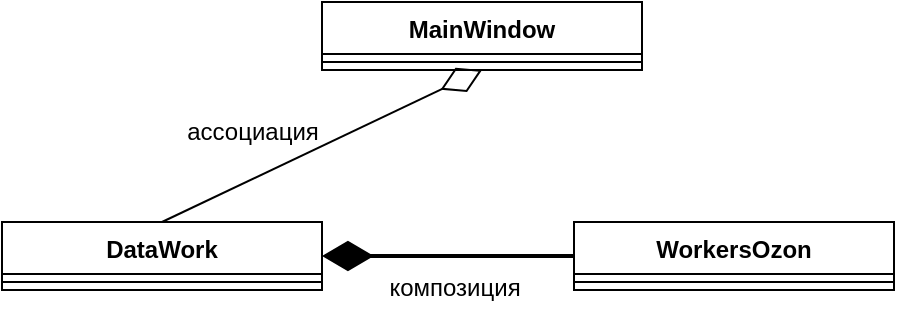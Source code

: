<mxfile version="21.3.2" type="device">
  <diagram name="Страница 1" id="wkINsgC1VOKoqD2EgKIF">
    <mxGraphModel dx="1185" dy="628" grid="1" gridSize="10" guides="1" tooltips="1" connect="1" arrows="1" fold="1" page="1" pageScale="1" pageWidth="827" pageHeight="1169" math="0" shadow="0">
      <root>
        <mxCell id="0" />
        <mxCell id="1" parent="0" />
        <mxCell id="m4ql6JY0w1BzMcaimgrd-23" value="MainWindow" style="swimlane;fontStyle=1;align=center;verticalAlign=top;childLayout=stackLayout;horizontal=1;startSize=26;horizontalStack=0;resizeParent=1;resizeParentMax=0;resizeLast=0;collapsible=1;marginBottom=0;whiteSpace=wrap;html=1;" vertex="1" parent="1">
          <mxGeometry x="370" y="470" width="160" height="34" as="geometry">
            <mxRectangle x="410" y="200" width="110" height="30" as="alternateBounds" />
          </mxGeometry>
        </mxCell>
        <mxCell id="m4ql6JY0w1BzMcaimgrd-24" value="" style="line;strokeWidth=1;fillColor=none;align=left;verticalAlign=middle;spacingTop=-1;spacingLeft=3;spacingRight=3;rotatable=0;labelPosition=right;points=[];portConstraint=eastwest;strokeColor=inherit;" vertex="1" parent="m4ql6JY0w1BzMcaimgrd-23">
          <mxGeometry y="26" width="160" height="8" as="geometry" />
        </mxCell>
        <mxCell id="m4ql6JY0w1BzMcaimgrd-25" value="DataWork" style="swimlane;fontStyle=1;align=center;verticalAlign=top;childLayout=stackLayout;horizontal=1;startSize=26;horizontalStack=0;resizeParent=1;resizeParentMax=0;resizeLast=0;collapsible=1;marginBottom=0;whiteSpace=wrap;html=1;" vertex="1" parent="1">
          <mxGeometry x="210" y="580" width="160" height="34" as="geometry">
            <mxRectangle x="334" y="310" width="100" height="30" as="alternateBounds" />
          </mxGeometry>
        </mxCell>
        <mxCell id="m4ql6JY0w1BzMcaimgrd-26" value="" style="line;strokeWidth=1;fillColor=none;align=left;verticalAlign=middle;spacingTop=-1;spacingLeft=3;spacingRight=3;rotatable=0;labelPosition=right;points=[];portConstraint=eastwest;strokeColor=inherit;" vertex="1" parent="m4ql6JY0w1BzMcaimgrd-25">
          <mxGeometry y="26" width="160" height="8" as="geometry" />
        </mxCell>
        <mxCell id="m4ql6JY0w1BzMcaimgrd-51" value="" style="edgeStyle=orthogonalEdgeStyle;orthogonalLoop=1;jettySize=auto;html=1;entryX=1;entryY=0.5;entryDx=0;entryDy=0;endArrow=diamondThin;endFill=1;strokeWidth=2;jumpSize=8;startSize=5;endSize=20;curved=1;" edge="1" parent="1" source="m4ql6JY0w1BzMcaimgrd-29" target="m4ql6JY0w1BzMcaimgrd-25">
          <mxGeometry relative="1" as="geometry" />
        </mxCell>
        <mxCell id="m4ql6JY0w1BzMcaimgrd-29" value="WorkersOzon" style="swimlane;fontStyle=1;align=center;verticalAlign=top;childLayout=stackLayout;horizontal=1;startSize=26;horizontalStack=0;resizeParent=1;resizeParentMax=0;resizeLast=0;collapsible=1;marginBottom=0;whiteSpace=wrap;html=1;" vertex="1" parent="1">
          <mxGeometry x="496" y="580" width="160" height="34" as="geometry" />
        </mxCell>
        <mxCell id="m4ql6JY0w1BzMcaimgrd-30" value="" style="line;strokeWidth=1;fillColor=none;align=left;verticalAlign=middle;spacingTop=-1;spacingLeft=3;spacingRight=3;rotatable=0;labelPosition=right;points=[];portConstraint=eastwest;strokeColor=inherit;" vertex="1" parent="m4ql6JY0w1BzMcaimgrd-29">
          <mxGeometry y="26" width="160" height="8" as="geometry" />
        </mxCell>
        <mxCell id="m4ql6JY0w1BzMcaimgrd-34" value="" style="endArrow=diamondThin;endFill=0;endSize=20;html=1;entryX=0.5;entryY=1;entryDx=0;entryDy=0;exitX=0.5;exitY=0;exitDx=0;exitDy=0;curved=1;" edge="1" parent="1" source="m4ql6JY0w1BzMcaimgrd-25" target="m4ql6JY0w1BzMcaimgrd-23">
          <mxGeometry width="160" relative="1" as="geometry">
            <mxPoint x="76" y="600" as="sourcePoint" />
            <mxPoint x="236" y="600" as="targetPoint" />
          </mxGeometry>
        </mxCell>
        <mxCell id="m4ql6JY0w1BzMcaimgrd-52" value="композиция" style="text;html=1;align=center;verticalAlign=middle;resizable=0;points=[];autosize=1;strokeColor=none;fillColor=none;" vertex="1" parent="1">
          <mxGeometry x="391" y="598" width="90" height="30" as="geometry" />
        </mxCell>
        <mxCell id="m4ql6JY0w1BzMcaimgrd-54" value="ассоциация" style="text;html=1;align=center;verticalAlign=middle;resizable=0;points=[];autosize=1;strokeColor=none;fillColor=none;" vertex="1" parent="1">
          <mxGeometry x="290" y="520" width="90" height="30" as="geometry" />
        </mxCell>
      </root>
    </mxGraphModel>
  </diagram>
</mxfile>
